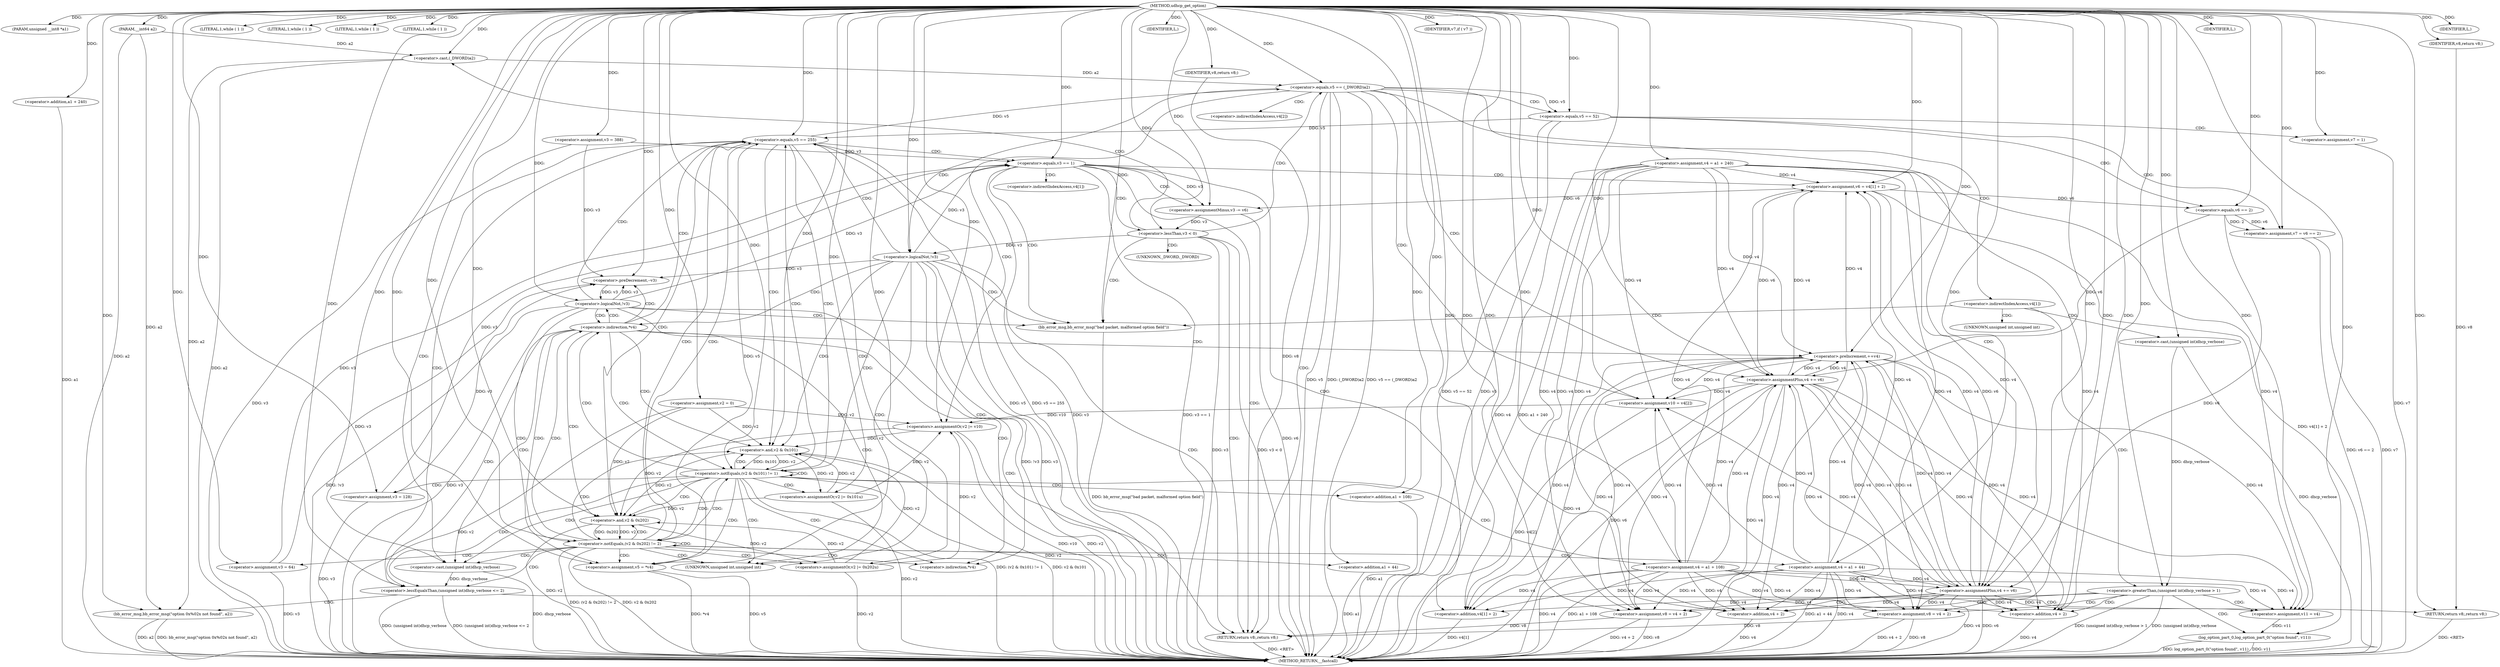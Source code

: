 digraph udhcp_get_option {  
"1000110" [label = "(METHOD,udhcp_get_option)" ]
"1000317" [label = "(METHOD_RETURN,__fastcall)" ]
"1000111" [label = "(PARAM,unsigned __int8 *a1)" ]
"1000112" [label = "(PARAM,__int64 a2)" ]
"1000123" [label = "(<operator>.assignment,v2 = 0)" ]
"1000126" [label = "(<operator>.assignment,v3 = 388)" ]
"1000129" [label = "(<operator>.assignment,v4 = a1 + 240)" ]
"1000131" [label = "(<operator>.addition,a1 + 240)" ]
"1000135" [label = "(LITERAL,1,while ( 1 ))" ]
"1000138" [label = "(LITERAL,1,while ( 1 ))" ]
"1000141" [label = "(LITERAL,1,while ( 1 ))" ]
"1000144" [label = "(LITERAL,1,while ( 1 ))" ]
"1000146" [label = "(<operator>.assignment,v5 = *v4)" ]
"1000154" [label = "(<operator>.preDecrement,--v3)" ]
"1000156" [label = "(<operator>.preIncrement,++v4)" ]
"1000159" [label = "(<operator>.logicalNot,!v3)" ]
"1000163" [label = "(<operator>.equals,v5 == 255)" ]
"1000168" [label = "(<operator>.equals,v3 == 1)" ]
"1000172" [label = "(<operator>.assignment,v6 = v4[1] + 2)" ]
"1000174" [label = "(<operator>.addition,v4[1] + 2)" ]
"1000179" [label = "(<operator>.assignmentMinus,v3 -= v6)" ]
"1000183" [label = "(<operator>.lessThan,v3 < 0)" ]
"1000188" [label = "(<operator>.equals,v5 == (_DWORD)a2)" ]
"1000190" [label = "(<operator>.cast,(_DWORD)a2)" ]
"1000200" [label = "(<operator>.greaterThan,(unsigned int)dhcp_verbose > 1)" ]
"1000201" [label = "(<operator>.cast,(unsigned int)dhcp_verbose)" ]
"1000206" [label = "(<operator>.assignment,v11 = v4)" ]
"1000209" [label = "(<operator>.assignment,v8 = v4 + 2)" ]
"1000211" [label = "(<operator>.addition,v4 + 2)" ]
"1000214" [label = "(log_option_part_0,log_option_part_0(\"option found\", v11))" ]
"1000219" [label = "(<operator>.assignment,v8 = v4 + 2)" ]
"1000221" [label = "(<operator>.addition,v4 + 2)" ]
"1000227" [label = "(IDENTIFIER,L,)" ]
"1000228" [label = "(bb_error_msg,bb_error_msg(\"bad packet, malformed option field\"))" ]
"1000230" [label = "(RETURN,return v8;,return v8;)" ]
"1000231" [label = "(IDENTIFIER,v8,return v8;)" ]
"1000233" [label = "(<operator>.equals,v5 == 52)" ]
"1000236" [label = "(<operator>.assignment,v7 = v6 == 2)" ]
"1000238" [label = "(<operator>.equals,v6 == 2)" ]
"1000242" [label = "(<operator>.assignment,v7 = 1)" ]
"1000246" [label = "(IDENTIFIER,v7,if ( v7 ))" ]
"1000248" [label = "(<operator>.assignmentPlus,v4 += v6)" ]
"1000253" [label = "(<operator>.assignment,v10 = v4[2])" ]
"1000258" [label = "(<operator>.assignmentPlus,v4 += v6)" ]
"1000261" [label = "(<operators>.assignmentOr,v2 |= v10)" ]
"1000265" [label = "(<operator>.logicalNot,!v3)" ]
"1000269" [label = "(<operator>.notEquals,(v2 & 0x101) != 1)" ]
"1000270" [label = "(<operator>.and,v2 & 0x101)" ]
"1000275" [label = "(<operators>.assignmentOr,v2 |= 0x101u)" ]
"1000278" [label = "(<operator>.assignment,v4 = a1 + 108)" ]
"1000280" [label = "(<operator>.addition,a1 + 108)" ]
"1000283" [label = "(<operator>.assignment,v3 = 128)" ]
"1000287" [label = "(<operator>.notEquals,(v2 & 0x202) != 2)" ]
"1000288" [label = "(<operator>.and,v2 & 0x202)" ]
"1000293" [label = "(<operators>.assignmentOr,v2 |= 0x202u)" ]
"1000296" [label = "(<operator>.assignment,v4 = a1 + 44)" ]
"1000298" [label = "(<operator>.addition,a1 + 44)" ]
"1000301" [label = "(<operator>.assignment,v3 = 64)" ]
"1000304" [label = "(IDENTIFIER,L,)" ]
"1000306" [label = "(<operator>.lessEqualsThan,(unsigned int)dhcp_verbose <= 2)" ]
"1000307" [label = "(<operator>.cast,(unsigned int)dhcp_verbose)" ]
"1000311" [label = "(RETURN,return v8;,return v8;)" ]
"1000312" [label = "(IDENTIFIER,v8,return v8;)" ]
"1000313" [label = "(bb_error_msg,bb_error_msg(\"option 0x%02x not found\", a2))" ]
"1000316" [label = "(IDENTIFIER,L,)" ]
"1000148" [label = "(<operator>.indirection,*v4)" ]
"1000151" [label = "(<operator>.indirection,*v4)" ]
"1000175" [label = "(<operator>.indirectIndexAccess,v4[1])" ]
"1000191" [label = "(UNKNOWN,_DWORD,_DWORD)" ]
"1000195" [label = "(<operator>.indirectIndexAccess,v4[1])" ]
"1000202" [label = "(UNKNOWN,unsigned int,unsigned int)" ]
"1000255" [label = "(<operator>.indirectIndexAccess,v4[2])" ]
"1000308" [label = "(UNKNOWN,unsigned int,unsigned int)" ]
  "1000230" -> "1000317"  [ label = "DDG: <RET>"] 
  "1000311" -> "1000317"  [ label = "DDG: <RET>"] 
  "1000242" -> "1000317"  [ label = "DDG: v7"] 
  "1000200" -> "1000317"  [ label = "DDG: (unsigned int)dhcp_verbose > 1"] 
  "1000287" -> "1000317"  [ label = "DDG: (v2 & 0x202) != 2"] 
  "1000228" -> "1000317"  [ label = "DDG: bb_error_msg(\"bad packet, malformed option field\")"] 
  "1000211" -> "1000317"  [ label = "DDG: v4"] 
  "1000258" -> "1000317"  [ label = "DDG: v6"] 
  "1000288" -> "1000317"  [ label = "DDG: v2"] 
  "1000179" -> "1000317"  [ label = "DDG: v6"] 
  "1000293" -> "1000317"  [ label = "DDG: v2"] 
  "1000163" -> "1000317"  [ label = "DDG: v5"] 
  "1000306" -> "1000317"  [ label = "DDG: (unsigned int)dhcp_verbose"] 
  "1000201" -> "1000317"  [ label = "DDG: dhcp_verbose"] 
  "1000126" -> "1000317"  [ label = "DDG: v3"] 
  "1000163" -> "1000317"  [ label = "DDG: v5 == 255"] 
  "1000188" -> "1000317"  [ label = "DDG: v5"] 
  "1000258" -> "1000317"  [ label = "DDG: v4"] 
  "1000172" -> "1000317"  [ label = "DDG: v4[1] + 2"] 
  "1000269" -> "1000317"  [ label = "DDG: (v2 & 0x101) != 1"] 
  "1000123" -> "1000317"  [ label = "DDG: v2"] 
  "1000233" -> "1000317"  [ label = "DDG: v5 == 52"] 
  "1000265" -> "1000317"  [ label = "DDG: !v3"] 
  "1000183" -> "1000317"  [ label = "DDG: v3"] 
  "1000156" -> "1000317"  [ label = "DDG: v4"] 
  "1000313" -> "1000317"  [ label = "DDG: bb_error_msg(\"option 0x%02x not found\", a2)"] 
  "1000209" -> "1000317"  [ label = "DDG: v4 + 2"] 
  "1000219" -> "1000317"  [ label = "DDG: v4 + 2"] 
  "1000233" -> "1000317"  [ label = "DDG: v5"] 
  "1000296" -> "1000317"  [ label = "DDG: a1 + 44"] 
  "1000129" -> "1000317"  [ label = "DDG: v4"] 
  "1000219" -> "1000317"  [ label = "DDG: v8"] 
  "1000214" -> "1000317"  [ label = "DDG: log_option_part_0(\"option found\", v11)"] 
  "1000269" -> "1000317"  [ label = "DDG: v2 & 0x101"] 
  "1000265" -> "1000317"  [ label = "DDG: v3"] 
  "1000301" -> "1000317"  [ label = "DDG: v3"] 
  "1000248" -> "1000317"  [ label = "DDG: v6"] 
  "1000183" -> "1000317"  [ label = "DDG: v3 < 0"] 
  "1000146" -> "1000317"  [ label = "DDG: v5"] 
  "1000146" -> "1000317"  [ label = "DDG: *v4"] 
  "1000188" -> "1000317"  [ label = "DDG: (_DWORD)a2"] 
  "1000236" -> "1000317"  [ label = "DDG: v7"] 
  "1000270" -> "1000317"  [ label = "DDG: v2"] 
  "1000261" -> "1000317"  [ label = "DDG: v10"] 
  "1000253" -> "1000317"  [ label = "DDG: v4[2]"] 
  "1000221" -> "1000317"  [ label = "DDG: v4"] 
  "1000159" -> "1000317"  [ label = "DDG: !v3"] 
  "1000287" -> "1000317"  [ label = "DDG: v2 & 0x202"] 
  "1000278" -> "1000317"  [ label = "DDG: v4"] 
  "1000129" -> "1000317"  [ label = "DDG: a1 + 240"] 
  "1000248" -> "1000317"  [ label = "DDG: v4"] 
  "1000188" -> "1000317"  [ label = "DDG: v5 == (_DWORD)a2"] 
  "1000313" -> "1000317"  [ label = "DDG: a2"] 
  "1000280" -> "1000317"  [ label = "DDG: a1"] 
  "1000190" -> "1000317"  [ label = "DDG: a2"] 
  "1000278" -> "1000317"  [ label = "DDG: a1 + 108"] 
  "1000306" -> "1000317"  [ label = "DDG: (unsigned int)dhcp_verbose <= 2"] 
  "1000200" -> "1000317"  [ label = "DDG: (unsigned int)dhcp_verbose"] 
  "1000298" -> "1000317"  [ label = "DDG: a1"] 
  "1000168" -> "1000317"  [ label = "DDG: v3"] 
  "1000214" -> "1000317"  [ label = "DDG: v11"] 
  "1000209" -> "1000317"  [ label = "DDG: v8"] 
  "1000283" -> "1000317"  [ label = "DDG: v3"] 
  "1000236" -> "1000317"  [ label = "DDG: v6 == 2"] 
  "1000112" -> "1000317"  [ label = "DDG: a2"] 
  "1000159" -> "1000317"  [ label = "DDG: v3"] 
  "1000307" -> "1000317"  [ label = "DDG: dhcp_verbose"] 
  "1000275" -> "1000317"  [ label = "DDG: v2"] 
  "1000296" -> "1000317"  [ label = "DDG: v4"] 
  "1000174" -> "1000317"  [ label = "DDG: v4[1]"] 
  "1000261" -> "1000317"  [ label = "DDG: v2"] 
  "1000168" -> "1000317"  [ label = "DDG: v3 == 1"] 
  "1000131" -> "1000317"  [ label = "DDG: a1"] 
  "1000110" -> "1000111"  [ label = "DDG: "] 
  "1000110" -> "1000112"  [ label = "DDG: "] 
  "1000110" -> "1000123"  [ label = "DDG: "] 
  "1000110" -> "1000126"  [ label = "DDG: "] 
  "1000110" -> "1000129"  [ label = "DDG: "] 
  "1000110" -> "1000131"  [ label = "DDG: "] 
  "1000110" -> "1000135"  [ label = "DDG: "] 
  "1000110" -> "1000138"  [ label = "DDG: "] 
  "1000110" -> "1000141"  [ label = "DDG: "] 
  "1000110" -> "1000144"  [ label = "DDG: "] 
  "1000110" -> "1000146"  [ label = "DDG: "] 
  "1000126" -> "1000154"  [ label = "DDG: v3"] 
  "1000283" -> "1000154"  [ label = "DDG: v3"] 
  "1000159" -> "1000154"  [ label = "DDG: v3"] 
  "1000265" -> "1000154"  [ label = "DDG: v3"] 
  "1000301" -> "1000154"  [ label = "DDG: v3"] 
  "1000110" -> "1000154"  [ label = "DDG: "] 
  "1000258" -> "1000156"  [ label = "DDG: v4"] 
  "1000129" -> "1000156"  [ label = "DDG: v4"] 
  "1000278" -> "1000156"  [ label = "DDG: v4"] 
  "1000248" -> "1000156"  [ label = "DDG: v4"] 
  "1000296" -> "1000156"  [ label = "DDG: v4"] 
  "1000110" -> "1000156"  [ label = "DDG: "] 
  "1000154" -> "1000159"  [ label = "DDG: v3"] 
  "1000110" -> "1000159"  [ label = "DDG: "] 
  "1000233" -> "1000163"  [ label = "DDG: v5"] 
  "1000146" -> "1000163"  [ label = "DDG: v5"] 
  "1000110" -> "1000163"  [ label = "DDG: "] 
  "1000126" -> "1000168"  [ label = "DDG: v3"] 
  "1000283" -> "1000168"  [ label = "DDG: v3"] 
  "1000159" -> "1000168"  [ label = "DDG: v3"] 
  "1000265" -> "1000168"  [ label = "DDG: v3"] 
  "1000301" -> "1000168"  [ label = "DDG: v3"] 
  "1000110" -> "1000168"  [ label = "DDG: "] 
  "1000258" -> "1000172"  [ label = "DDG: v4"] 
  "1000156" -> "1000172"  [ label = "DDG: v4"] 
  "1000129" -> "1000172"  [ label = "DDG: v4"] 
  "1000278" -> "1000172"  [ label = "DDG: v4"] 
  "1000248" -> "1000172"  [ label = "DDG: v4"] 
  "1000296" -> "1000172"  [ label = "DDG: v4"] 
  "1000110" -> "1000172"  [ label = "DDG: "] 
  "1000258" -> "1000174"  [ label = "DDG: v4"] 
  "1000156" -> "1000174"  [ label = "DDG: v4"] 
  "1000129" -> "1000174"  [ label = "DDG: v4"] 
  "1000278" -> "1000174"  [ label = "DDG: v4"] 
  "1000248" -> "1000174"  [ label = "DDG: v4"] 
  "1000296" -> "1000174"  [ label = "DDG: v4"] 
  "1000110" -> "1000174"  [ label = "DDG: "] 
  "1000172" -> "1000179"  [ label = "DDG: v6"] 
  "1000110" -> "1000179"  [ label = "DDG: "] 
  "1000168" -> "1000179"  [ label = "DDG: v3"] 
  "1000179" -> "1000183"  [ label = "DDG: v3"] 
  "1000110" -> "1000183"  [ label = "DDG: "] 
  "1000163" -> "1000188"  [ label = "DDG: v5"] 
  "1000110" -> "1000188"  [ label = "DDG: "] 
  "1000190" -> "1000188"  [ label = "DDG: a2"] 
  "1000112" -> "1000190"  [ label = "DDG: a2"] 
  "1000110" -> "1000190"  [ label = "DDG: "] 
  "1000201" -> "1000200"  [ label = "DDG: dhcp_verbose"] 
  "1000110" -> "1000201"  [ label = "DDG: "] 
  "1000110" -> "1000200"  [ label = "DDG: "] 
  "1000258" -> "1000206"  [ label = "DDG: v4"] 
  "1000156" -> "1000206"  [ label = "DDG: v4"] 
  "1000129" -> "1000206"  [ label = "DDG: v4"] 
  "1000278" -> "1000206"  [ label = "DDG: v4"] 
  "1000248" -> "1000206"  [ label = "DDG: v4"] 
  "1000296" -> "1000206"  [ label = "DDG: v4"] 
  "1000110" -> "1000206"  [ label = "DDG: "] 
  "1000110" -> "1000209"  [ label = "DDG: "] 
  "1000258" -> "1000209"  [ label = "DDG: v4"] 
  "1000156" -> "1000209"  [ label = "DDG: v4"] 
  "1000129" -> "1000209"  [ label = "DDG: v4"] 
  "1000296" -> "1000209"  [ label = "DDG: v4"] 
  "1000278" -> "1000209"  [ label = "DDG: v4"] 
  "1000248" -> "1000209"  [ label = "DDG: v4"] 
  "1000110" -> "1000211"  [ label = "DDG: "] 
  "1000258" -> "1000211"  [ label = "DDG: v4"] 
  "1000156" -> "1000211"  [ label = "DDG: v4"] 
  "1000129" -> "1000211"  [ label = "DDG: v4"] 
  "1000296" -> "1000211"  [ label = "DDG: v4"] 
  "1000278" -> "1000211"  [ label = "DDG: v4"] 
  "1000248" -> "1000211"  [ label = "DDG: v4"] 
  "1000110" -> "1000214"  [ label = "DDG: "] 
  "1000206" -> "1000214"  [ label = "DDG: v11"] 
  "1000258" -> "1000219"  [ label = "DDG: v4"] 
  "1000156" -> "1000219"  [ label = "DDG: v4"] 
  "1000129" -> "1000219"  [ label = "DDG: v4"] 
  "1000278" -> "1000219"  [ label = "DDG: v4"] 
  "1000248" -> "1000219"  [ label = "DDG: v4"] 
  "1000296" -> "1000219"  [ label = "DDG: v4"] 
  "1000110" -> "1000219"  [ label = "DDG: "] 
  "1000258" -> "1000221"  [ label = "DDG: v4"] 
  "1000156" -> "1000221"  [ label = "DDG: v4"] 
  "1000129" -> "1000221"  [ label = "DDG: v4"] 
  "1000278" -> "1000221"  [ label = "DDG: v4"] 
  "1000248" -> "1000221"  [ label = "DDG: v4"] 
  "1000296" -> "1000221"  [ label = "DDG: v4"] 
  "1000110" -> "1000221"  [ label = "DDG: "] 
  "1000110" -> "1000227"  [ label = "DDG: "] 
  "1000110" -> "1000228"  [ label = "DDG: "] 
  "1000231" -> "1000230"  [ label = "DDG: v8"] 
  "1000219" -> "1000230"  [ label = "DDG: v8"] 
  "1000209" -> "1000230"  [ label = "DDG: v8"] 
  "1000110" -> "1000231"  [ label = "DDG: "] 
  "1000188" -> "1000233"  [ label = "DDG: v5"] 
  "1000110" -> "1000233"  [ label = "DDG: "] 
  "1000238" -> "1000236"  [ label = "DDG: v6"] 
  "1000238" -> "1000236"  [ label = "DDG: 2"] 
  "1000110" -> "1000236"  [ label = "DDG: "] 
  "1000110" -> "1000238"  [ label = "DDG: "] 
  "1000172" -> "1000238"  [ label = "DDG: v6"] 
  "1000110" -> "1000242"  [ label = "DDG: "] 
  "1000110" -> "1000246"  [ label = "DDG: "] 
  "1000238" -> "1000248"  [ label = "DDG: v6"] 
  "1000110" -> "1000248"  [ label = "DDG: "] 
  "1000172" -> "1000248"  [ label = "DDG: v6"] 
  "1000258" -> "1000248"  [ label = "DDG: v4"] 
  "1000156" -> "1000248"  [ label = "DDG: v4"] 
  "1000129" -> "1000248"  [ label = "DDG: v4"] 
  "1000278" -> "1000248"  [ label = "DDG: v4"] 
  "1000296" -> "1000248"  [ label = "DDG: v4"] 
  "1000258" -> "1000253"  [ label = "DDG: v4"] 
  "1000156" -> "1000253"  [ label = "DDG: v4"] 
  "1000129" -> "1000253"  [ label = "DDG: v4"] 
  "1000296" -> "1000253"  [ label = "DDG: v4"] 
  "1000278" -> "1000253"  [ label = "DDG: v4"] 
  "1000248" -> "1000253"  [ label = "DDG: v4"] 
  "1000110" -> "1000253"  [ label = "DDG: "] 
  "1000238" -> "1000258"  [ label = "DDG: v6"] 
  "1000110" -> "1000258"  [ label = "DDG: "] 
  "1000172" -> "1000258"  [ label = "DDG: v6"] 
  "1000156" -> "1000258"  [ label = "DDG: v4"] 
  "1000129" -> "1000258"  [ label = "DDG: v4"] 
  "1000278" -> "1000258"  [ label = "DDG: v4"] 
  "1000248" -> "1000258"  [ label = "DDG: v4"] 
  "1000296" -> "1000258"  [ label = "DDG: v4"] 
  "1000253" -> "1000261"  [ label = "DDG: v10"] 
  "1000110" -> "1000261"  [ label = "DDG: "] 
  "1000293" -> "1000261"  [ label = "DDG: v2"] 
  "1000123" -> "1000261"  [ label = "DDG: v2"] 
  "1000275" -> "1000261"  [ label = "DDG: v2"] 
  "1000183" -> "1000265"  [ label = "DDG: v3"] 
  "1000110" -> "1000265"  [ label = "DDG: "] 
  "1000270" -> "1000269"  [ label = "DDG: v2"] 
  "1000270" -> "1000269"  [ label = "DDG: 0x101"] 
  "1000293" -> "1000270"  [ label = "DDG: v2"] 
  "1000123" -> "1000270"  [ label = "DDG: v2"] 
  "1000261" -> "1000270"  [ label = "DDG: v2"] 
  "1000275" -> "1000270"  [ label = "DDG: v2"] 
  "1000110" -> "1000270"  [ label = "DDG: "] 
  "1000110" -> "1000269"  [ label = "DDG: "] 
  "1000110" -> "1000275"  [ label = "DDG: "] 
  "1000270" -> "1000275"  [ label = "DDG: v2"] 
  "1000110" -> "1000278"  [ label = "DDG: "] 
  "1000110" -> "1000280"  [ label = "DDG: "] 
  "1000110" -> "1000283"  [ label = "DDG: "] 
  "1000288" -> "1000287"  [ label = "DDG: v2"] 
  "1000288" -> "1000287"  [ label = "DDG: 0x202"] 
  "1000293" -> "1000288"  [ label = "DDG: v2"] 
  "1000123" -> "1000288"  [ label = "DDG: v2"] 
  "1000270" -> "1000288"  [ label = "DDG: v2"] 
  "1000261" -> "1000288"  [ label = "DDG: v2"] 
  "1000275" -> "1000288"  [ label = "DDG: v2"] 
  "1000110" -> "1000288"  [ label = "DDG: "] 
  "1000110" -> "1000287"  [ label = "DDG: "] 
  "1000110" -> "1000293"  [ label = "DDG: "] 
  "1000288" -> "1000293"  [ label = "DDG: v2"] 
  "1000110" -> "1000296"  [ label = "DDG: "] 
  "1000110" -> "1000298"  [ label = "DDG: "] 
  "1000110" -> "1000301"  [ label = "DDG: "] 
  "1000110" -> "1000304"  [ label = "DDG: "] 
  "1000307" -> "1000306"  [ label = "DDG: dhcp_verbose"] 
  "1000110" -> "1000307"  [ label = "DDG: "] 
  "1000110" -> "1000306"  [ label = "DDG: "] 
  "1000312" -> "1000311"  [ label = "DDG: v8"] 
  "1000110" -> "1000311"  [ label = "DDG: "] 
  "1000110" -> "1000312"  [ label = "DDG: "] 
  "1000110" -> "1000313"  [ label = "DDG: "] 
  "1000190" -> "1000313"  [ label = "DDG: a2"] 
  "1000112" -> "1000313"  [ label = "DDG: a2"] 
  "1000110" -> "1000316"  [ label = "DDG: "] 
  "1000151" -> "1000159"  [ label = "CDG: "] 
  "1000151" -> "1000156"  [ label = "CDG: "] 
  "1000151" -> "1000154"  [ label = "CDG: "] 
  "1000151" -> "1000163"  [ label = "CDG: "] 
  "1000151" -> "1000270"  [ label = "CDG: "] 
  "1000151" -> "1000269"  [ label = "CDG: "] 
  "1000151" -> "1000288"  [ label = "CDG: "] 
  "1000151" -> "1000287"  [ label = "CDG: "] 
  "1000151" -> "1000308"  [ label = "CDG: "] 
  "1000151" -> "1000307"  [ label = "CDG: "] 
  "1000151" -> "1000306"  [ label = "CDG: "] 
  "1000159" -> "1000230"  [ label = "CDG: "] 
  "1000159" -> "1000228"  [ label = "CDG: "] 
  "1000159" -> "1000163"  [ label = "CDG: "] 
  "1000159" -> "1000151"  [ label = "CDG: "] 
  "1000159" -> "1000148"  [ label = "CDG: "] 
  "1000159" -> "1000146"  [ label = "CDG: "] 
  "1000163" -> "1000168"  [ label = "CDG: "] 
  "1000163" -> "1000270"  [ label = "CDG: "] 
  "1000163" -> "1000269"  [ label = "CDG: "] 
  "1000163" -> "1000288"  [ label = "CDG: "] 
  "1000163" -> "1000287"  [ label = "CDG: "] 
  "1000163" -> "1000308"  [ label = "CDG: "] 
  "1000163" -> "1000307"  [ label = "CDG: "] 
  "1000163" -> "1000306"  [ label = "CDG: "] 
  "1000168" -> "1000175"  [ label = "CDG: "] 
  "1000168" -> "1000174"  [ label = "CDG: "] 
  "1000168" -> "1000172"  [ label = "CDG: "] 
  "1000168" -> "1000183"  [ label = "CDG: "] 
  "1000168" -> "1000179"  [ label = "CDG: "] 
  "1000168" -> "1000230"  [ label = "CDG: "] 
  "1000168" -> "1000228"  [ label = "CDG: "] 
  "1000183" -> "1000191"  [ label = "CDG: "] 
  "1000183" -> "1000190"  [ label = "CDG: "] 
  "1000183" -> "1000188"  [ label = "CDG: "] 
  "1000183" -> "1000230"  [ label = "CDG: "] 
  "1000183" -> "1000228"  [ label = "CDG: "] 
  "1000188" -> "1000195"  [ label = "CDG: "] 
  "1000188" -> "1000233"  [ label = "CDG: "] 
  "1000188" -> "1000230"  [ label = "CDG: "] 
  "1000188" -> "1000265"  [ label = "CDG: "] 
  "1000188" -> "1000255"  [ label = "CDG: "] 
  "1000188" -> "1000253"  [ label = "CDG: "] 
  "1000188" -> "1000248"  [ label = "CDG: "] 
  "1000188" -> "1000261"  [ label = "CDG: "] 
  "1000188" -> "1000258"  [ label = "CDG: "] 
  "1000195" -> "1000202"  [ label = "CDG: "] 
  "1000195" -> "1000201"  [ label = "CDG: "] 
  "1000195" -> "1000200"  [ label = "CDG: "] 
  "1000195" -> "1000228"  [ label = "CDG: "] 
  "1000200" -> "1000206"  [ label = "CDG: "] 
  "1000200" -> "1000221"  [ label = "CDG: "] 
  "1000200" -> "1000219"  [ label = "CDG: "] 
  "1000200" -> "1000214"  [ label = "CDG: "] 
  "1000200" -> "1000211"  [ label = "CDG: "] 
  "1000200" -> "1000209"  [ label = "CDG: "] 
  "1000233" -> "1000238"  [ label = "CDG: "] 
  "1000233" -> "1000236"  [ label = "CDG: "] 
  "1000233" -> "1000242"  [ label = "CDG: "] 
  "1000265" -> "1000230"  [ label = "CDG: "] 
  "1000265" -> "1000228"  [ label = "CDG: "] 
  "1000265" -> "1000270"  [ label = "CDG: "] 
  "1000265" -> "1000269"  [ label = "CDG: "] 
  "1000265" -> "1000163"  [ label = "CDG: "] 
  "1000265" -> "1000151"  [ label = "CDG: "] 
  "1000265" -> "1000148"  [ label = "CDG: "] 
  "1000265" -> "1000146"  [ label = "CDG: "] 
  "1000269" -> "1000283"  [ label = "CDG: "] 
  "1000269" -> "1000280"  [ label = "CDG: "] 
  "1000269" -> "1000278"  [ label = "CDG: "] 
  "1000269" -> "1000275"  [ label = "CDG: "] 
  "1000269" -> "1000288"  [ label = "CDG: "] 
  "1000269" -> "1000287"  [ label = "CDG: "] 
  "1000269" -> "1000308"  [ label = "CDG: "] 
  "1000269" -> "1000307"  [ label = "CDG: "] 
  "1000269" -> "1000306"  [ label = "CDG: "] 
  "1000269" -> "1000270"  [ label = "CDG: "] 
  "1000269" -> "1000269"  [ label = "CDG: "] 
  "1000269" -> "1000163"  [ label = "CDG: "] 
  "1000269" -> "1000151"  [ label = "CDG: "] 
  "1000269" -> "1000148"  [ label = "CDG: "] 
  "1000269" -> "1000146"  [ label = "CDG: "] 
  "1000287" -> "1000301"  [ label = "CDG: "] 
  "1000287" -> "1000298"  [ label = "CDG: "] 
  "1000287" -> "1000296"  [ label = "CDG: "] 
  "1000287" -> "1000293"  [ label = "CDG: "] 
  "1000287" -> "1000308"  [ label = "CDG: "] 
  "1000287" -> "1000307"  [ label = "CDG: "] 
  "1000287" -> "1000306"  [ label = "CDG: "] 
  "1000287" -> "1000288"  [ label = "CDG: "] 
  "1000287" -> "1000287"  [ label = "CDG: "] 
  "1000287" -> "1000270"  [ label = "CDG: "] 
  "1000287" -> "1000269"  [ label = "CDG: "] 
  "1000287" -> "1000163"  [ label = "CDG: "] 
  "1000287" -> "1000151"  [ label = "CDG: "] 
  "1000287" -> "1000148"  [ label = "CDG: "] 
  "1000287" -> "1000146"  [ label = "CDG: "] 
  "1000306" -> "1000313"  [ label = "CDG: "] 
  "1000306" -> "1000311"  [ label = "CDG: "] 
}
